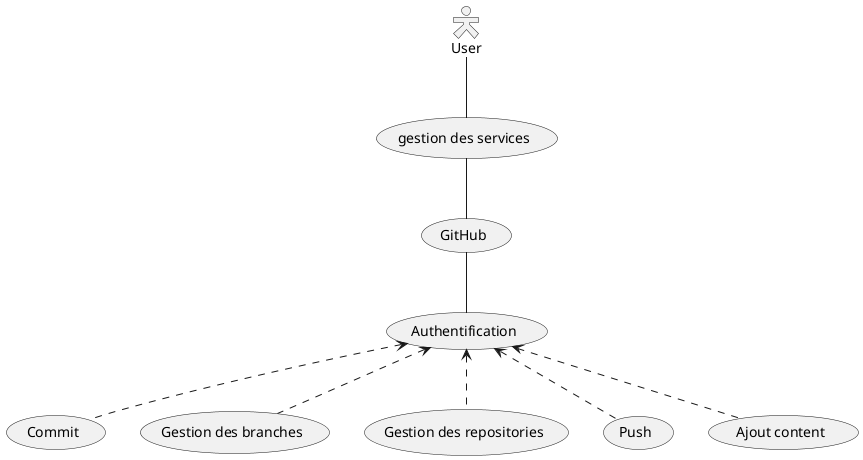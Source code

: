 @startuml "usecaseglobaltotal"

skinparam actorStyle Hollow 

:User: as user

(gestion des services) as (servicemanaging)

(GitHub) as (github)

(Authentification) as (authentification)

(Commit) as (commitgithub)
(Gestion des branches) as (branchgithub)
(Gestion des repositories) as (repositorygithub)
(Push) as (pushgithub)
(Ajout content) as (contentgithub)

user -- (servicemanaging)

(github) -- (authentification)

(servicemanaging) -- (github)

(authentification) <.. (repositorygithub)
(authentification) <.. (branchgithub)
(authentification) <.. (commitgithub)
(authentification) <.. (pushgithub)
(authentification) <.. (contentgithub)

@enduml